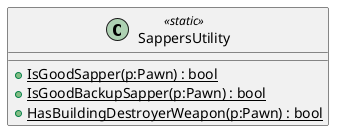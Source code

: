 @startuml
class SappersUtility <<static>> {
    + {static} IsGoodSapper(p:Pawn) : bool
    + {static} IsGoodBackupSapper(p:Pawn) : bool
    + {static} HasBuildingDestroyerWeapon(p:Pawn) : bool
}
@enduml
